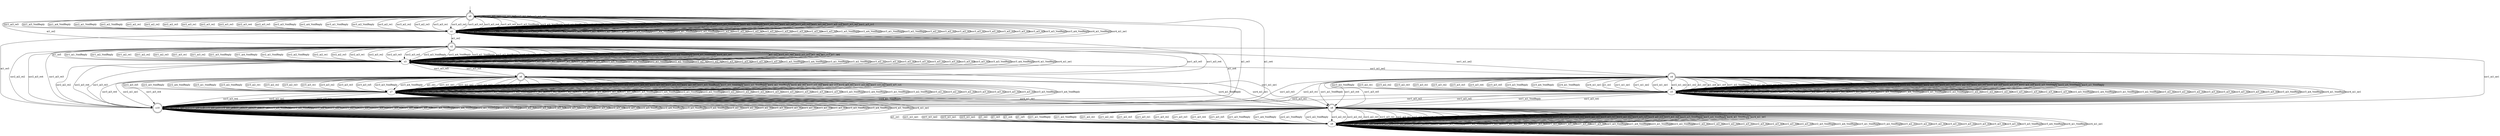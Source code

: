 digraph TA {
s0 [label="s0", shape=doublecircle];
s1 [label="s1"];
s2 [label="s2", shape=doublecircle];
s3 [label="s3"];
s4 [label="s4", shape=doublecircle];
s5 [label="s5"];
s6 [label="s6", shape=doublecircle];
s7 [label="s7"];
s8 [label="s8", shape=doublecircle];
s9 [label="s9"];
s10 [label="s10", shape=doublecircle];
s0 -> s0 [label="ai1_ce1"];
s0 -> s0 [label="usr1_ni1_ne1"];
s0 -> s0 [label="usr1_ni1_ne2"];
s0 -> s0 [label="usr2_ni1_ne1"];
s0 -> s0 [label="usr2_ni1_ne2"];
s0 -> s2 [label="ai1_ce2"];
s0 -> s10 [label="ai1_ce3"];
s0 -> s10 [label="ai1_ce4"];
s0 -> s1 [label="ai1_ce5"];
s0 -> s1 [label="usr1_ai1_VoidReply"];
s0 -> s1 [label="usr1_ai2_VoidReply"];
s0 -> s1 [label="usr1_ai2_re1"];
s0 -> s1 [label="usr1_ai2_re2"];
s0 -> s1 [label="usr1_ai2_re3"];
s0 -> s1 [label="usr1_ai3_re1"];
s0 -> s1 [label="usr1_ai3_re2"];
s0 -> s1 [label="usr1_ai3_re3"];
s0 -> s1 [label="usr1_ai3_re4"];
s0 -> s1 [label="usr1_ai3_re5"];
s0 -> s1 [label="usr1_ai3_VoidReply"];
s0 -> s1 [label="usr1_ai4_VoidReply"];
s0 -> s1 [label="usr2_ai1_VoidReply"];
s0 -> s1 [label="usr2_ai2_VoidReply"];
s0 -> s1 [label="usr2_ai2_re1"];
s0 -> s1 [label="usr2_ai2_re2"];
s0 -> s1 [label="usr2_ai2_re3"];
s0 -> s1 [label="usr2_ai3_re1"];
s0 -> s1 [label="usr2_ai3_re2"];
s0 -> s1 [label="usr2_ai3_re3"];
s0 -> s1 [label="usr2_ai3_re4"];
s0 -> s1 [label="usr2_ai3_re5"];
s0 -> s1 [label="usr2_ai3_VoidReply"];
s0 -> s1 [label="usr2_ai4_VoidReply"];
s0 -> s1 [label="usr3_ai1_VoidReply"];
s0 -> s1 [label="usr3_ai2_VoidReply"];
s0 -> s1 [label="usr3_ai2_re1"];
s0 -> s1 [label="usr3_ai2_re2"];
s0 -> s1 [label="usr3_ai2_re3"];
s0 -> s1 [label="usr3_ai3_re1"];
s0 -> s1 [label="usr3_ai3_re2"];
s0 -> s1 [label="usr3_ai3_re3"];
s0 -> s1 [label="usr3_ai3_re4"];
s0 -> s1 [label="usr3_ai3_re5"];
s0 -> s1 [label="usr3_ai3_VoidReply"];
s0 -> s1 [label="usr3_ai4_VoidReply"];
s0 -> s1 [label="usr4_ai1_VoidReply"];
s0 -> s1 [label="usr4_ni1_ne1"];
s1 -> s0 [label="ai1_ce1"];
s1 -> s0 [label="usr1_ni1_ne1"];
s1 -> s0 [label="usr1_ni1_ne2"];
s1 -> s0 [label="usr2_ni1_ne1"];
s1 -> s0 [label="usr2_ni1_ne2"];
s1 -> s2 [label="ai1_ce2"];
s1 -> s10 [label="ai1_ce3"];
s1 -> s10 [label="ai1_ce4"];
s1 -> s1 [label="ai1_ce5"];
s1 -> s1 [label="usr1_ai1_VoidReply"];
s1 -> s1 [label="usr1_ai2_VoidReply"];
s1 -> s1 [label="usr1_ai2_re1"];
s1 -> s1 [label="usr1_ai2_re2"];
s1 -> s1 [label="usr1_ai2_re3"];
s1 -> s1 [label="usr1_ai3_re1"];
s1 -> s1 [label="usr1_ai3_re2"];
s1 -> s1 [label="usr1_ai3_re3"];
s1 -> s1 [label="usr1_ai3_re4"];
s1 -> s1 [label="usr1_ai3_re5"];
s1 -> s1 [label="usr1_ai3_VoidReply"];
s1 -> s1 [label="usr1_ai4_VoidReply"];
s1 -> s1 [label="usr2_ai1_VoidReply"];
s1 -> s1 [label="usr2_ai2_VoidReply"];
s1 -> s1 [label="usr2_ai2_re1"];
s1 -> s1 [label="usr2_ai2_re2"];
s1 -> s1 [label="usr2_ai2_re3"];
s1 -> s1 [label="usr2_ai3_re1"];
s1 -> s1 [label="usr2_ai3_re2"];
s1 -> s1 [label="usr2_ai3_re3"];
s1 -> s1 [label="usr2_ai3_re4"];
s1 -> s1 [label="usr2_ai3_re5"];
s1 -> s1 [label="usr2_ai3_VoidReply"];
s1 -> s1 [label="usr2_ai4_VoidReply"];
s1 -> s1 [label="usr3_ai1_VoidReply"];
s1 -> s1 [label="usr3_ai2_VoidReply"];
s1 -> s1 [label="usr3_ai2_re1"];
s1 -> s1 [label="usr3_ai2_re2"];
s1 -> s1 [label="usr3_ai2_re3"];
s1 -> s1 [label="usr3_ai3_re1"];
s1 -> s1 [label="usr3_ai3_re2"];
s1 -> s1 [label="usr3_ai3_re3"];
s1 -> s1 [label="usr3_ai3_re4"];
s1 -> s1 [label="usr3_ai3_re5"];
s1 -> s1 [label="usr3_ai3_VoidReply"];
s1 -> s1 [label="usr3_ai4_VoidReply"];
s1 -> s1 [label="usr4_ai1_VoidReply"];
s1 -> s1 [label="usr4_ni1_ne1"];
s2 -> s3 [label="ai1_ce1"];
s2 -> s8 [label="usr1_ni1_ne1"];
s2 -> s4 [label="usr1_ni1_ne2"];
s2 -> s3 [label="usr2_ni1_ne1"];
s2 -> s3 [label="usr2_ni1_ne2"];
s2 -> s3 [label="ai1_ce2"];
s2 -> s3 [label="ai1_ce3"];
s2 -> s3 [label="ai1_ce4"];
s2 -> s3 [label="ai1_ce5"];
s2 -> s3 [label="usr1_ai1_VoidReply"];
s2 -> s3 [label="usr1_ai2_VoidReply"];
s2 -> s3 [label="usr1_ai2_re1"];
s2 -> s3 [label="usr1_ai2_re2"];
s2 -> s3 [label="usr1_ai2_re3"];
s2 -> s3 [label="usr1_ai3_re1"];
s2 -> s3 [label="usr1_ai3_re2"];
s2 -> s10 [label="usr1_ai3_re3"];
s2 -> s6 [label="usr1_ai3_re4"];
s2 -> s6 [label="usr1_ai3_re5"];
s2 -> s3 [label="usr1_ai3_VoidReply"];
s2 -> s3 [label="usr1_ai4_VoidReply"];
s2 -> s3 [label="usr2_ai1_VoidReply"];
s2 -> s3 [label="usr2_ai2_VoidReply"];
s2 -> s3 [label="usr2_ai2_re1"];
s2 -> s10 [label="usr2_ai2_re2"];
s2 -> s3 [label="usr2_ai2_re3"];
s2 -> s3 [label="usr2_ai3_re1"];
s2 -> s3 [label="usr2_ai3_re2"];
s2 -> s3 [label="usr2_ai3_re3"];
s2 -> s10 [label="usr2_ai3_re4"];
s2 -> s3 [label="usr2_ai3_re5"];
s2 -> s3 [label="usr2_ai3_VoidReply"];
s2 -> s3 [label="usr2_ai4_VoidReply"];
s2 -> s3 [label="usr3_ai1_VoidReply"];
s2 -> s3 [label="usr3_ai2_VoidReply"];
s2 -> s3 [label="usr3_ai2_re1"];
s2 -> s3 [label="usr3_ai2_re2"];
s2 -> s3 [label="usr3_ai2_re3"];
s2 -> s3 [label="usr3_ai3_re1"];
s2 -> s3 [label="usr3_ai3_re2"];
s2 -> s3 [label="usr3_ai3_re3"];
s2 -> s3 [label="usr3_ai3_re4"];
s2 -> s3 [label="usr3_ai3_re5"];
s2 -> s3 [label="usr3_ai3_VoidReply"];
s2 -> s3 [label="usr3_ai4_VoidReply"];
s2 -> s3 [label="usr4_ai1_VoidReply"];
s2 -> s3 [label="usr4_ni1_ne1"];
s3 -> s3 [label="ai1_ce1"];
s3 -> s8 [label="usr1_ni1_ne1"];
s3 -> s4 [label="usr1_ni1_ne2"];
s3 -> s3 [label="usr2_ni1_ne1"];
s3 -> s3 [label="usr2_ni1_ne2"];
s3 -> s3 [label="ai1_ce2"];
s3 -> s3 [label="ai1_ce3"];
s3 -> s3 [label="ai1_ce4"];
s3 -> s3 [label="ai1_ce5"];
s3 -> s3 [label="usr1_ai1_VoidReply"];
s3 -> s3 [label="usr1_ai2_VoidReply"];
s3 -> s3 [label="usr1_ai2_re1"];
s3 -> s3 [label="usr1_ai2_re2"];
s3 -> s3 [label="usr1_ai2_re3"];
s3 -> s3 [label="usr1_ai3_re1"];
s3 -> s3 [label="usr1_ai3_re2"];
s3 -> s10 [label="usr1_ai3_re3"];
s3 -> s6 [label="usr1_ai3_re4"];
s3 -> s6 [label="usr1_ai3_re5"];
s3 -> s3 [label="usr1_ai3_VoidReply"];
s3 -> s3 [label="usr1_ai4_VoidReply"];
s3 -> s3 [label="usr2_ai1_VoidReply"];
s3 -> s3 [label="usr2_ai2_VoidReply"];
s3 -> s3 [label="usr2_ai2_re1"];
s3 -> s10 [label="usr2_ai2_re2"];
s3 -> s3 [label="usr2_ai2_re3"];
s3 -> s3 [label="usr2_ai3_re1"];
s3 -> s3 [label="usr2_ai3_re2"];
s3 -> s3 [label="usr2_ai3_re3"];
s3 -> s10 [label="usr2_ai3_re4"];
s3 -> s3 [label="usr2_ai3_re5"];
s3 -> s3 [label="usr2_ai3_VoidReply"];
s3 -> s3 [label="usr2_ai4_VoidReply"];
s3 -> s3 [label="usr3_ai1_VoidReply"];
s3 -> s3 [label="usr3_ai2_VoidReply"];
s3 -> s3 [label="usr3_ai2_re1"];
s3 -> s3 [label="usr3_ai2_re2"];
s3 -> s3 [label="usr3_ai2_re3"];
s3 -> s3 [label="usr3_ai3_re1"];
s3 -> s3 [label="usr3_ai3_re2"];
s3 -> s3 [label="usr3_ai3_re3"];
s3 -> s3 [label="usr3_ai3_re4"];
s3 -> s3 [label="usr3_ai3_re5"];
s3 -> s3 [label="usr3_ai3_VoidReply"];
s3 -> s3 [label="usr3_ai4_VoidReply"];
s3 -> s3 [label="usr4_ai1_VoidReply"];
s3 -> s3 [label="usr4_ni1_ne1"];
s4 -> s5 [label="ai1_ce1"];
s4 -> s5 [label="usr1_ni1_ne1"];
s4 -> s5 [label="usr1_ni1_ne2"];
s4 -> s5 [label="usr2_ni1_ne1"];
s4 -> s5 [label="usr2_ni1_ne2"];
s4 -> s5 [label="ai1_ce2"];
s4 -> s5 [label="ai1_ce3"];
s4 -> s5 [label="ai1_ce4"];
s4 -> s5 [label="ai1_ce5"];
s4 -> s8 [label="usr1_ai1_VoidReply"];
s4 -> s5 [label="usr1_ai2_VoidReply"];
s4 -> s5 [label="usr1_ai2_re1"];
s4 -> s5 [label="usr1_ai2_re2"];
s4 -> s5 [label="usr1_ai2_re3"];
s4 -> s5 [label="usr1_ai3_re1"];
s4 -> s5 [label="usr1_ai3_re2"];
s4 -> s10 [label="usr1_ai3_re3"];
s4 -> s8 [label="usr1_ai3_re4"];
s4 -> s8 [label="usr1_ai3_re5"];
s4 -> s5 [label="usr1_ai3_VoidReply"];
s4 -> s5 [label="usr1_ai4_VoidReply"];
s4 -> s5 [label="usr2_ai1_VoidReply"];
s4 -> s5 [label="usr2_ai2_VoidReply"];
s4 -> s5 [label="usr2_ai2_re1"];
s4 -> s5 [label="usr2_ai2_re2"];
s4 -> s5 [label="usr2_ai2_re3"];
s4 -> s10 [label="usr2_ai3_re1"];
s4 -> s5 [label="usr2_ai3_re2"];
s4 -> s5 [label="usr2_ai3_re3"];
s4 -> s5 [label="usr2_ai3_re4"];
s4 -> s5 [label="usr2_ai3_re5"];
s4 -> s5 [label="usr2_ai3_VoidReply"];
s4 -> s5 [label="usr2_ai4_VoidReply"];
s4 -> s5 [label="usr3_ai1_VoidReply"];
s4 -> s5 [label="usr3_ai2_VoidReply"];
s4 -> s5 [label="usr3_ai2_re1"];
s4 -> s5 [label="usr3_ai2_re2"];
s4 -> s5 [label="usr3_ai2_re3"];
s4 -> s5 [label="usr3_ai3_re1"];
s4 -> s5 [label="usr3_ai3_re2"];
s4 -> s5 [label="usr3_ai3_re3"];
s4 -> s5 [label="usr3_ai3_re4"];
s4 -> s5 [label="usr3_ai3_re5"];
s4 -> s5 [label="usr3_ai3_VoidReply"];
s4 -> s5 [label="usr3_ai4_VoidReply"];
s4 -> s5 [label="usr4_ai1_VoidReply"];
s4 -> s5 [label="usr4_ni1_ne1"];
s5 -> s5 [label="ai1_ce1"];
s5 -> s5 [label="usr1_ni1_ne1"];
s5 -> s5 [label="usr1_ni1_ne2"];
s5 -> s5 [label="usr2_ni1_ne1"];
s5 -> s5 [label="usr2_ni1_ne2"];
s5 -> s5 [label="ai1_ce2"];
s5 -> s5 [label="ai1_ce3"];
s5 -> s5 [label="ai1_ce4"];
s5 -> s5 [label="ai1_ce5"];
s5 -> s8 [label="usr1_ai1_VoidReply"];
s5 -> s5 [label="usr1_ai2_VoidReply"];
s5 -> s5 [label="usr1_ai2_re1"];
s5 -> s5 [label="usr1_ai2_re2"];
s5 -> s5 [label="usr1_ai2_re3"];
s5 -> s5 [label="usr1_ai3_re1"];
s5 -> s5 [label="usr1_ai3_re2"];
s5 -> s10 [label="usr1_ai3_re3"];
s5 -> s8 [label="usr1_ai3_re4"];
s5 -> s8 [label="usr1_ai3_re5"];
s5 -> s5 [label="usr1_ai3_VoidReply"];
s5 -> s5 [label="usr1_ai4_VoidReply"];
s5 -> s5 [label="usr2_ai1_VoidReply"];
s5 -> s5 [label="usr2_ai2_VoidReply"];
s5 -> s5 [label="usr2_ai2_re1"];
s5 -> s5 [label="usr2_ai2_re2"];
s5 -> s5 [label="usr2_ai2_re3"];
s5 -> s10 [label="usr2_ai3_re1"];
s5 -> s5 [label="usr2_ai3_re2"];
s5 -> s5 [label="usr2_ai3_re3"];
s5 -> s5 [label="usr2_ai3_re4"];
s5 -> s5 [label="usr2_ai3_re5"];
s5 -> s5 [label="usr2_ai3_VoidReply"];
s5 -> s5 [label="usr2_ai4_VoidReply"];
s5 -> s5 [label="usr3_ai1_VoidReply"];
s5 -> s5 [label="usr3_ai2_VoidReply"];
s5 -> s5 [label="usr3_ai2_re1"];
s5 -> s5 [label="usr3_ai2_re2"];
s5 -> s5 [label="usr3_ai2_re3"];
s5 -> s5 [label="usr3_ai3_re1"];
s5 -> s5 [label="usr3_ai3_re2"];
s5 -> s5 [label="usr3_ai3_re3"];
s5 -> s5 [label="usr3_ai3_re4"];
s5 -> s5 [label="usr3_ai3_re5"];
s5 -> s5 [label="usr3_ai3_VoidReply"];
s5 -> s5 [label="usr3_ai4_VoidReply"];
s5 -> s5 [label="usr4_ai1_VoidReply"];
s5 -> s5 [label="usr4_ni1_ne1"];
s6 -> s7 [label="ai1_ce1"];
s6 -> s7 [label="usr1_ni1_ne1"];
s6 -> s7 [label="usr1_ni1_ne2"];
s6 -> s10 [label="usr2_ni1_ne1"];
s6 -> s7 [label="usr2_ni1_ne2"];
s6 -> s7 [label="ai1_ce2"];
s6 -> s7 [label="ai1_ce3"];
s6 -> s7 [label="ai1_ce4"];
s6 -> s7 [label="ai1_ce5"];
s6 -> s7 [label="usr1_ai1_VoidReply"];
s6 -> s7 [label="usr1_ai2_VoidReply"];
s6 -> s7 [label="usr1_ai2_re1"];
s6 -> s7 [label="usr1_ai2_re2"];
s6 -> s7 [label="usr1_ai2_re3"];
s6 -> s7 [label="usr1_ai3_re1"];
s6 -> s7 [label="usr1_ai3_re2"];
s6 -> s7 [label="usr1_ai3_re3"];
s6 -> s10 [label="usr1_ai3_re4"];
s6 -> s7 [label="usr1_ai3_re5"];
s6 -> s7 [label="usr1_ai3_VoidReply"];
s6 -> s7 [label="usr1_ai4_VoidReply"];
s6 -> s7 [label="usr2_ai1_VoidReply"];
s6 -> s7 [label="usr2_ai2_VoidReply"];
s6 -> s7 [label="usr2_ai2_re1"];
s6 -> s7 [label="usr2_ai2_re2"];
s6 -> s7 [label="usr2_ai2_re3"];
s6 -> s7 [label="usr2_ai3_re1"];
s6 -> s7 [label="usr2_ai3_re2"];
s6 -> s7 [label="usr2_ai3_re3"];
s6 -> s7 [label="usr2_ai3_re4"];
s6 -> s7 [label="usr2_ai3_re5"];
s6 -> s7 [label="usr2_ai3_VoidReply"];
s6 -> s7 [label="usr2_ai4_VoidReply"];
s6 -> s7 [label="usr3_ai1_VoidReply"];
s6 -> s7 [label="usr3_ai2_VoidReply"];
s6 -> s7 [label="usr3_ai2_re1"];
s6 -> s7 [label="usr3_ai2_re2"];
s6 -> s7 [label="usr3_ai2_re3"];
s6 -> s7 [label="usr3_ai3_re1"];
s6 -> s7 [label="usr3_ai3_re2"];
s6 -> s7 [label="usr3_ai3_re3"];
s6 -> s10 [label="usr3_ai3_re4"];
s6 -> s7 [label="usr3_ai3_re5"];
s6 -> s7 [label="usr3_ai3_VoidReply"];
s6 -> s7 [label="usr3_ai4_VoidReply"];
s6 -> s8 [label="usr4_ai1_VoidReply"];
s6 -> s8 [label="usr4_ni1_ne1"];
s7 -> s7 [label="ai1_ce1"];
s7 -> s7 [label="usr1_ni1_ne1"];
s7 -> s7 [label="usr1_ni1_ne2"];
s7 -> s10 [label="usr2_ni1_ne1"];
s7 -> s7 [label="usr2_ni1_ne2"];
s7 -> s7 [label="ai1_ce2"];
s7 -> s7 [label="ai1_ce3"];
s7 -> s7 [label="ai1_ce4"];
s7 -> s7 [label="ai1_ce5"];
s7 -> s7 [label="usr1_ai1_VoidReply"];
s7 -> s7 [label="usr1_ai2_VoidReply"];
s7 -> s7 [label="usr1_ai2_re1"];
s7 -> s7 [label="usr1_ai2_re2"];
s7 -> s7 [label="usr1_ai2_re3"];
s7 -> s7 [label="usr1_ai3_re1"];
s7 -> s7 [label="usr1_ai3_re2"];
s7 -> s7 [label="usr1_ai3_re3"];
s7 -> s10 [label="usr1_ai3_re4"];
s7 -> s7 [label="usr1_ai3_re5"];
s7 -> s7 [label="usr1_ai3_VoidReply"];
s7 -> s7 [label="usr1_ai4_VoidReply"];
s7 -> s7 [label="usr2_ai1_VoidReply"];
s7 -> s7 [label="usr2_ai2_VoidReply"];
s7 -> s7 [label="usr2_ai2_re1"];
s7 -> s7 [label="usr2_ai2_re2"];
s7 -> s7 [label="usr2_ai2_re3"];
s7 -> s7 [label="usr2_ai3_re1"];
s7 -> s7 [label="usr2_ai3_re2"];
s7 -> s7 [label="usr2_ai3_re3"];
s7 -> s7 [label="usr2_ai3_re4"];
s7 -> s7 [label="usr2_ai3_re5"];
s7 -> s7 [label="usr2_ai3_VoidReply"];
s7 -> s7 [label="usr2_ai4_VoidReply"];
s7 -> s7 [label="usr3_ai1_VoidReply"];
s7 -> s7 [label="usr3_ai2_VoidReply"];
s7 -> s7 [label="usr3_ai2_re1"];
s7 -> s7 [label="usr3_ai2_re2"];
s7 -> s7 [label="usr3_ai2_re3"];
s7 -> s7 [label="usr3_ai3_re1"];
s7 -> s7 [label="usr3_ai3_re2"];
s7 -> s7 [label="usr3_ai3_re3"];
s7 -> s10 [label="usr3_ai3_re4"];
s7 -> s7 [label="usr3_ai3_re5"];
s7 -> s7 [label="usr3_ai3_VoidReply"];
s7 -> s7 [label="usr3_ai4_VoidReply"];
s7 -> s8 [label="usr4_ai1_VoidReply"];
s7 -> s8 [label="usr4_ni1_ne1"];
s8 -> s9 [label="ai1_ce1"];
s8 -> s9 [label="usr1_ni1_ne1"];
s8 -> s9 [label="usr1_ni1_ne2"];
s8 -> s9 [label="usr2_ni1_ne1"];
s8 -> s9 [label="usr2_ni1_ne2"];
s8 -> s9 [label="ai1_ce2"];
s8 -> s9 [label="ai1_ce3"];
s8 -> s9 [label="ai1_ce4"];
s8 -> s9 [label="ai1_ce5"];
s8 -> s9 [label="usr1_ai1_VoidReply"];
s8 -> s9 [label="usr1_ai2_VoidReply"];
s8 -> s9 [label="usr1_ai2_re1"];
s8 -> s9 [label="usr1_ai2_re2"];
s8 -> s9 [label="usr1_ai2_re3"];
s8 -> s9 [label="usr1_ai3_re1"];
s8 -> s9 [label="usr1_ai3_re2"];
s8 -> s9 [label="usr1_ai3_re3"];
s8 -> s9 [label="usr1_ai3_re4"];
s8 -> s9 [label="usr1_ai3_re5"];
s8 -> s9 [label="usr1_ai3_VoidReply"];
s8 -> s9 [label="usr1_ai4_VoidReply"];
s8 -> s9 [label="usr2_ai1_VoidReply"];
s8 -> s9 [label="usr2_ai2_VoidReply"];
s8 -> s9 [label="usr2_ai2_re1"];
s8 -> s9 [label="usr2_ai2_re2"];
s8 -> s9 [label="usr2_ai2_re3"];
s8 -> s9 [label="usr2_ai3_re1"];
s8 -> s9 [label="usr2_ai3_re2"];
s8 -> s9 [label="usr2_ai3_re3"];
s8 -> s9 [label="usr2_ai3_re4"];
s8 -> s9 [label="usr2_ai3_re5"];
s8 -> s9 [label="usr2_ai3_VoidReply"];
s8 -> s9 [label="usr2_ai4_VoidReply"];
s8 -> s9 [label="usr3_ai1_VoidReply"];
s8 -> s9 [label="usr3_ai2_VoidReply"];
s8 -> s9 [label="usr3_ai2_re1"];
s8 -> s9 [label="usr3_ai2_re2"];
s8 -> s9 [label="usr3_ai2_re3"];
s8 -> s9 [label="usr3_ai3_re1"];
s8 -> s9 [label="usr3_ai3_re2"];
s8 -> s9 [label="usr3_ai3_re3"];
s8 -> s9 [label="usr3_ai3_re4"];
s8 -> s9 [label="usr3_ai3_re5"];
s8 -> s9 [label="usr3_ai3_VoidReply"];
s8 -> s9 [label="usr3_ai4_VoidReply"];
s8 -> s9 [label="usr4_ai1_VoidReply"];
s8 -> s9 [label="usr4_ni1_ne1"];
s9 -> s9 [label="ai1_ce1"];
s9 -> s9 [label="usr1_ni1_ne1"];
s9 -> s9 [label="usr1_ni1_ne2"];
s9 -> s9 [label="usr2_ni1_ne1"];
s9 -> s9 [label="usr2_ni1_ne2"];
s9 -> s9 [label="ai1_ce2"];
s9 -> s9 [label="ai1_ce3"];
s9 -> s9 [label="ai1_ce4"];
s9 -> s9 [label="ai1_ce5"];
s9 -> s9 [label="usr1_ai1_VoidReply"];
s9 -> s9 [label="usr1_ai2_VoidReply"];
s9 -> s9 [label="usr1_ai2_re1"];
s9 -> s9 [label="usr1_ai2_re2"];
s9 -> s9 [label="usr1_ai2_re3"];
s9 -> s9 [label="usr1_ai3_re1"];
s9 -> s9 [label="usr1_ai3_re2"];
s9 -> s9 [label="usr1_ai3_re3"];
s9 -> s9 [label="usr1_ai3_re4"];
s9 -> s9 [label="usr1_ai3_re5"];
s9 -> s9 [label="usr1_ai3_VoidReply"];
s9 -> s9 [label="usr1_ai4_VoidReply"];
s9 -> s9 [label="usr2_ai1_VoidReply"];
s9 -> s9 [label="usr2_ai2_VoidReply"];
s9 -> s9 [label="usr2_ai2_re1"];
s9 -> s9 [label="usr2_ai2_re2"];
s9 -> s9 [label="usr2_ai2_re3"];
s9 -> s9 [label="usr2_ai3_re1"];
s9 -> s9 [label="usr2_ai3_re2"];
s9 -> s9 [label="usr2_ai3_re3"];
s9 -> s9 [label="usr2_ai3_re4"];
s9 -> s9 [label="usr2_ai3_re5"];
s9 -> s9 [label="usr2_ai3_VoidReply"];
s9 -> s9 [label="usr2_ai4_VoidReply"];
s9 -> s9 [label="usr3_ai1_VoidReply"];
s9 -> s9 [label="usr3_ai2_VoidReply"];
s9 -> s9 [label="usr3_ai2_re1"];
s9 -> s9 [label="usr3_ai2_re2"];
s9 -> s9 [label="usr3_ai2_re3"];
s9 -> s9 [label="usr3_ai3_re1"];
s9 -> s9 [label="usr3_ai3_re2"];
s9 -> s9 [label="usr3_ai3_re3"];
s9 -> s9 [label="usr3_ai3_re4"];
s9 -> s9 [label="usr3_ai3_re5"];
s9 -> s9 [label="usr3_ai3_VoidReply"];
s9 -> s9 [label="usr3_ai4_VoidReply"];
s9 -> s9 [label="usr4_ai1_VoidReply"];
s9 -> s9 [label="usr4_ni1_ne1"];
s10 -> s10 [label="ai1_ce1"];
s10 -> s10 [label="usr1_ni1_ne1"];
s10 -> s10 [label="usr1_ni1_ne2"];
s10 -> s10 [label="usr2_ni1_ne1"];
s10 -> s10 [label="usr2_ni1_ne2"];
s10 -> s10 [label="ai1_ce2"];
s10 -> s10 [label="ai1_ce3"];
s10 -> s10 [label="ai1_ce4"];
s10 -> s10 [label="ai1_ce5"];
s10 -> s10 [label="usr1_ai1_VoidReply"];
s10 -> s10 [label="usr1_ai2_VoidReply"];
s10 -> s10 [label="usr1_ai2_re1"];
s10 -> s10 [label="usr1_ai2_re2"];
s10 -> s10 [label="usr1_ai2_re3"];
s10 -> s10 [label="usr1_ai3_re1"];
s10 -> s10 [label="usr1_ai3_re2"];
s10 -> s10 [label="usr1_ai3_re3"];
s10 -> s10 [label="usr1_ai3_re4"];
s10 -> s10 [label="usr1_ai3_re5"];
s10 -> s10 [label="usr1_ai3_VoidReply"];
s10 -> s10 [label="usr1_ai4_VoidReply"];
s10 -> s10 [label="usr2_ai1_VoidReply"];
s10 -> s10 [label="usr2_ai2_VoidReply"];
s10 -> s10 [label="usr2_ai2_re1"];
s10 -> s10 [label="usr2_ai2_re2"];
s10 -> s10 [label="usr2_ai2_re3"];
s10 -> s10 [label="usr2_ai3_re1"];
s10 -> s10 [label="usr2_ai3_re2"];
s10 -> s10 [label="usr2_ai3_re3"];
s10 -> s10 [label="usr2_ai3_re4"];
s10 -> s10 [label="usr2_ai3_re5"];
s10 -> s10 [label="usr2_ai3_VoidReply"];
s10 -> s10 [label="usr2_ai4_VoidReply"];
s10 -> s10 [label="usr3_ai1_VoidReply"];
s10 -> s10 [label="usr3_ai2_VoidReply"];
s10 -> s10 [label="usr3_ai2_re1"];
s10 -> s10 [label="usr3_ai2_re2"];
s10 -> s10 [label="usr3_ai2_re3"];
s10 -> s10 [label="usr3_ai3_re1"];
s10 -> s10 [label="usr3_ai3_re2"];
s10 -> s10 [label="usr3_ai3_re3"];
s10 -> s10 [label="usr3_ai3_re4"];
s10 -> s10 [label="usr3_ai3_re5"];
s10 -> s10 [label="usr3_ai3_VoidReply"];
s10 -> s10 [label="usr3_ai4_VoidReply"];
s10 -> s10 [label="usr4_ai1_VoidReply"];
s10 -> s10 [label="usr4_ni1_ne1"];
__start0 [shape=none, label=""];
__start0 -> s0 [label=""];
}
